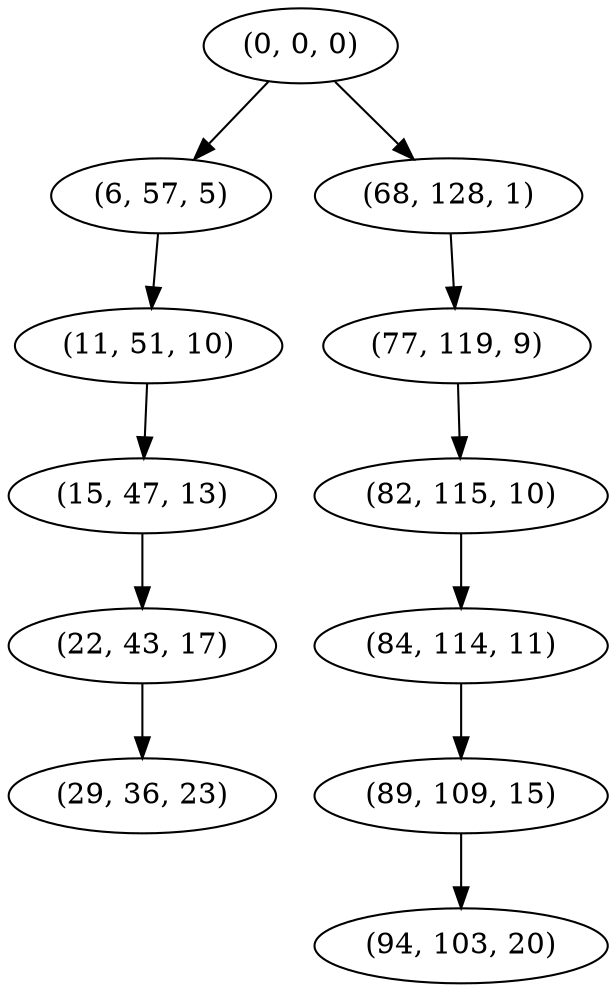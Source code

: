 digraph tree {
    "(0, 0, 0)";
    "(6, 57, 5)";
    "(11, 51, 10)";
    "(15, 47, 13)";
    "(22, 43, 17)";
    "(29, 36, 23)";
    "(68, 128, 1)";
    "(77, 119, 9)";
    "(82, 115, 10)";
    "(84, 114, 11)";
    "(89, 109, 15)";
    "(94, 103, 20)";
    "(0, 0, 0)" -> "(6, 57, 5)";
    "(0, 0, 0)" -> "(68, 128, 1)";
    "(6, 57, 5)" -> "(11, 51, 10)";
    "(11, 51, 10)" -> "(15, 47, 13)";
    "(15, 47, 13)" -> "(22, 43, 17)";
    "(22, 43, 17)" -> "(29, 36, 23)";
    "(68, 128, 1)" -> "(77, 119, 9)";
    "(77, 119, 9)" -> "(82, 115, 10)";
    "(82, 115, 10)" -> "(84, 114, 11)";
    "(84, 114, 11)" -> "(89, 109, 15)";
    "(89, 109, 15)" -> "(94, 103, 20)";
}
